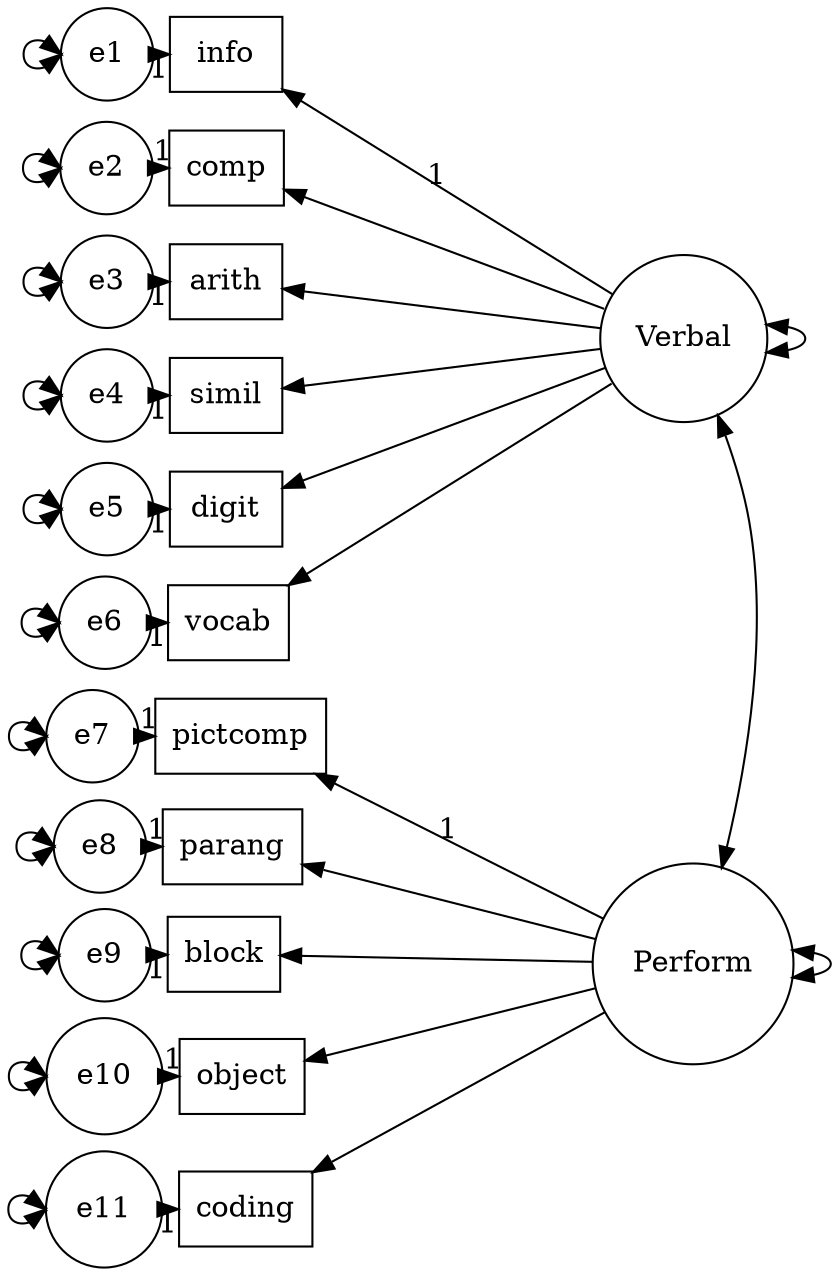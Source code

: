 digraph cfa2F {
  rankdir = LR
  graph [overlap = false, fontsize = 14, layout = neato,
  splines = true]
  node [shape = box]

  # nodes
 x1[pos="1,11!", label = "info"] 
 x2[pos="1,10!", label = "comp"]
 x3[pos="1,9!", label = "arith"]
 x4[pos="1,8!", label = "simil"]
 x5[pos="1,7!", label = "digit"]
 x6[pos="1,6!", label = "vocab"]
 
 x7[pos="1,5!", label = "pictcomp"] 
 x8[pos="1,4!", label = "parang"]
 x9[pos="1,3!", label = "block"]
 x10[pos="1,2!", label = "object"]
 x11[pos="1,1!", label = "coding"]
 
  # phantoms
 p1[pos="5,6.5!", label = "", color = "white"]
# p2[pos="5,3.5!", label = "", color = "white"]

 
 node[shape = circle]
 f1[pos="5,8.5!", label = "Verbal"]
 f2[pos="5,3!", label = "Perform"]
 e1[pos="0,11!"]
 e2[pos="0,10!"]
 e3[pos="0,9!"]
 e4[pos="0,8!"]
 e5[pos="0,7!"]
 e6[pos="0,6!"]
 e7[pos="0,5!"]
 e8[pos="0,4!"]
 e9[pos="0,3!"]
 e10[pos="0,2!"]
 e11[pos="0,1!"] 

 
 edge [color = "black"]
 f1 -> x1[label=1] 
 f1 -> {x2 x3 x4 x5 x6};
 f2 -> x7[label=1] 
 f2 -> {x8 x9 x10 x11};
 

 
 f1 -> f2 [dir="both"]
 f1 -> f1[dir="both"]
 f2 -> f2[dir="both"]
 e1 -> x1[label = 1]
 e2 -> x2[label = 1]
 e3 -> x3[label = 1]
 e4 -> x4[label = 1]
 e5 -> x5[label = 1]
 e6 -> x6[label = 1]
 e7 -> x7[label = 1]
 e8 -> x8[label = 1]
 e9 -> x9[label = 1]
 e10 -> x10[label = 1]
 e11 -> x11[label = 1]
 e1:w -> e1:w[dir="both"]
 e2:w -> e2:w[dir="both"]
 e3:w -> e3:w[dir="both"]
 e4:w -> e4:w[dir="both"]
 e5:w -> e5:w[dir="both"]
 e6:w -> e6:w[dir="both"]
 e7:w -> e7:w[dir="both"]
 e8:w -> e8:w[dir="both"]
 e9:w -> e9:w[dir="both"]
 e10:w -> e10:w[dir="both"]
 e11:w -> e11:w[dir="both"] 

}